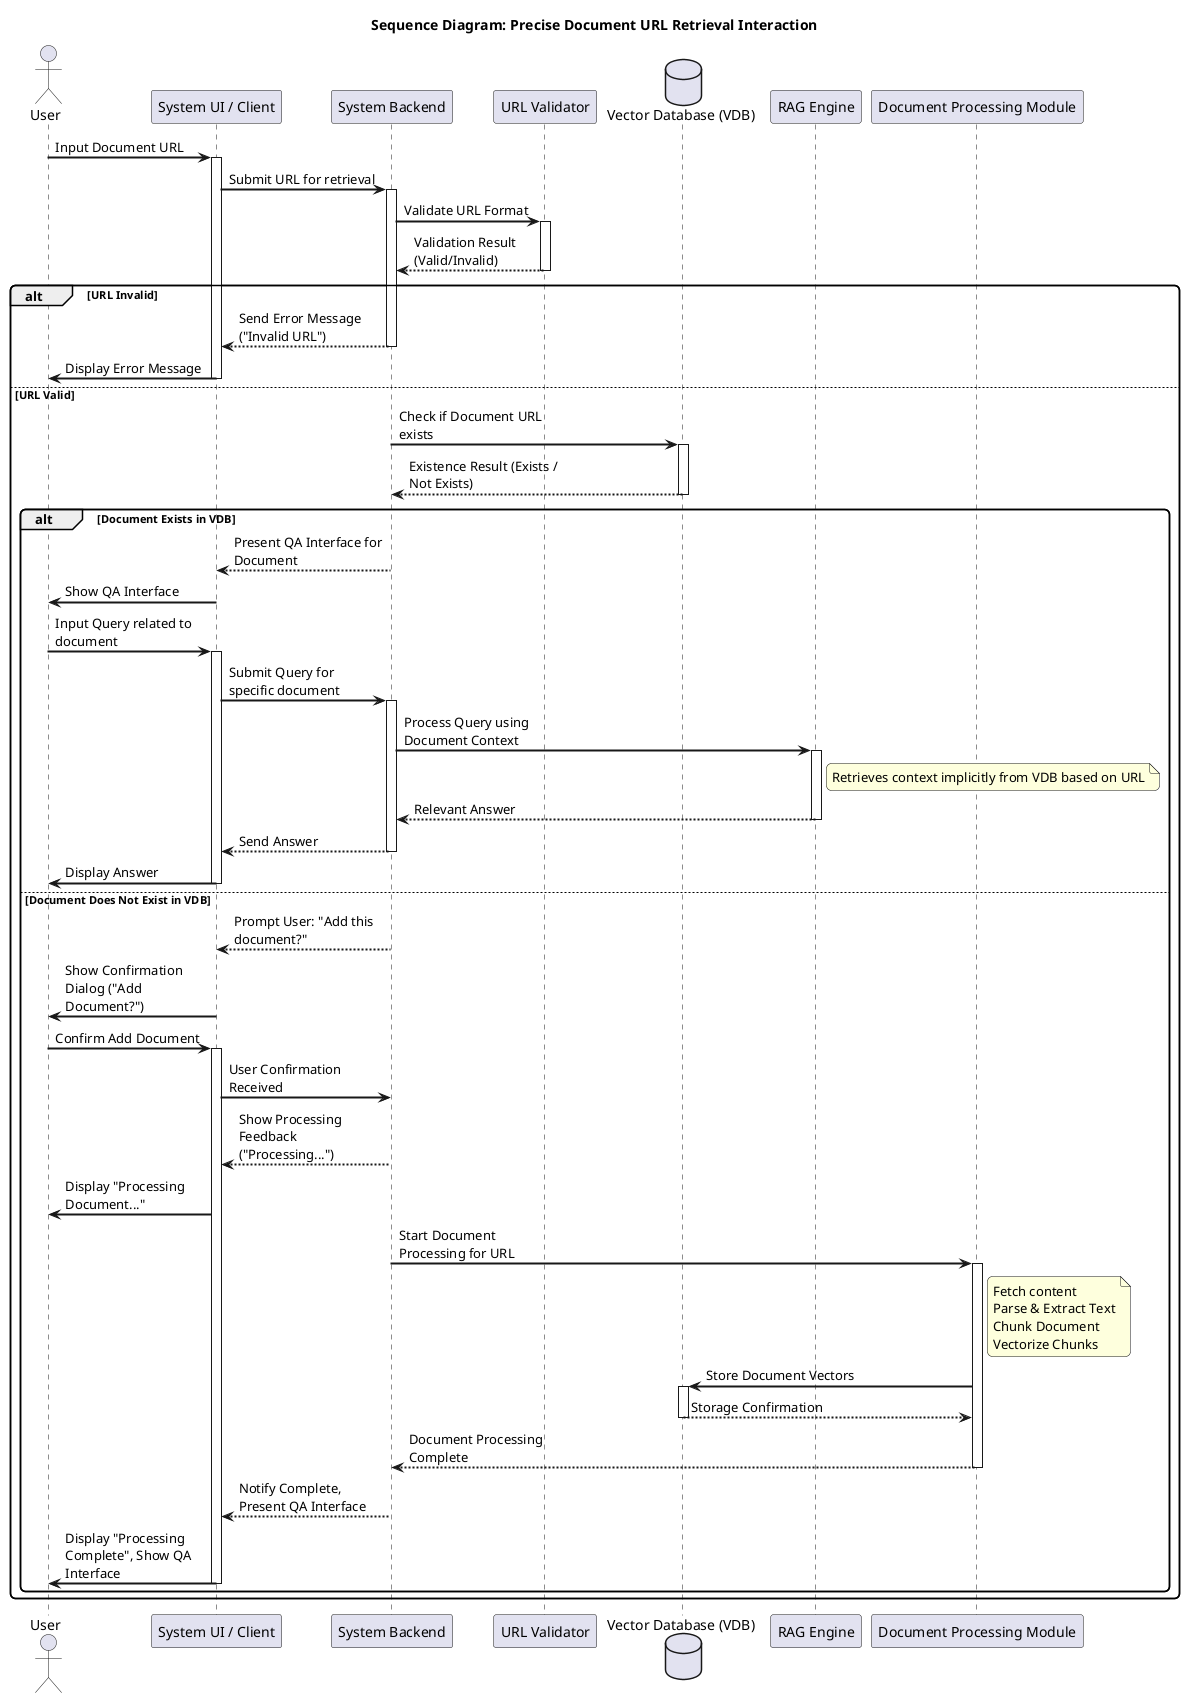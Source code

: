 // Filename: DocumentRetrievalSequenceDiagram.plantuml
@startuml
title Sequence Diagram: Precise Document URL Retrieval Interaction

actor User
participant "System UI / Client" as UI
participant "System Backend" as Backend
participant "URL Validator" as Validator
database "Vector Database (VDB)" as VDB
participant "RAG Engine" as RAG
participant "Document Processing Module" as DocProcessor

skinparam sequenceArrowThickness 2
skinparam roundcorner 10
skinparam maxmessagesize 150
skinparam sequenceParticipant bold

User -> UI : Input Document URL
activate UI
UI -> Backend : Submit URL for retrieval
activate Backend

Backend -> Validator : Validate URL Format
activate Validator
Validator --> Backend : Validation Result (Valid/Invalid)
deactivate Validator

alt URL Invalid
    Backend --> UI : Send Error Message ("Invalid URL")
    deactivate Backend
    UI -> User : Display Error Message
    deactivate UI
else URL Valid
    Backend -> VDB : Check if Document URL exists
    activate VDB
    VDB --> Backend : Existence Result (Exists / Not Exists)
    deactivate VDB

    alt Document Exists in VDB
        Backend --> UI : Present QA Interface for Document
        deactivate Backend
        UI -> User : Show QA Interface
        deactivate UI

        User -> UI : Input Query related to document
        activate UI
        UI -> Backend : Submit Query for specific document
        activate Backend
        Backend -> RAG : Process Query using Document Context
        activate RAG
        note right of RAG : Retrieves context implicitly from VDB based on URL
        RAG --> Backend : Relevant Answer
        deactivate RAG
        Backend --> UI : Send Answer
        deactivate Backend
        UI -> User : Display Answer
        deactivate UI

    else Document Does Not Exist in VDB
        Backend --> UI : Prompt User: "Add this document?"
        UI -> User : Show Confirmation Dialog ("Add Document?")
        deactivate UI

        User -> UI : Confirm Add Document
        activate UI
        UI -> Backend : User Confirmation Received
        Backend --> UI : Show Processing Feedback ("Processing...")
        UI -> User : Display "Processing Document..."

        Backend -> DocProcessor : Start Document Processing for URL
        activate DocProcessor
        note right of DocProcessor : Fetch content\nParse & Extract Text\nChunk Document\nVectorize Chunks
        DocProcessor -> VDB : Store Document Vectors
        activate VDB
        VDB --> DocProcessor : Storage Confirmation
        deactivate VDB
        DocProcessor --> Backend : Document Processing Complete
        deactivate DocProcessor

        Backend --> UI : Notify Complete, Present QA Interface
        deactivate Backend
        UI -> User : Display "Processing Complete", Show QA Interface
        deactivate UI
        ' QA Interaction can follow here similar to the "Document Exists" path '
    end
end

@enduml